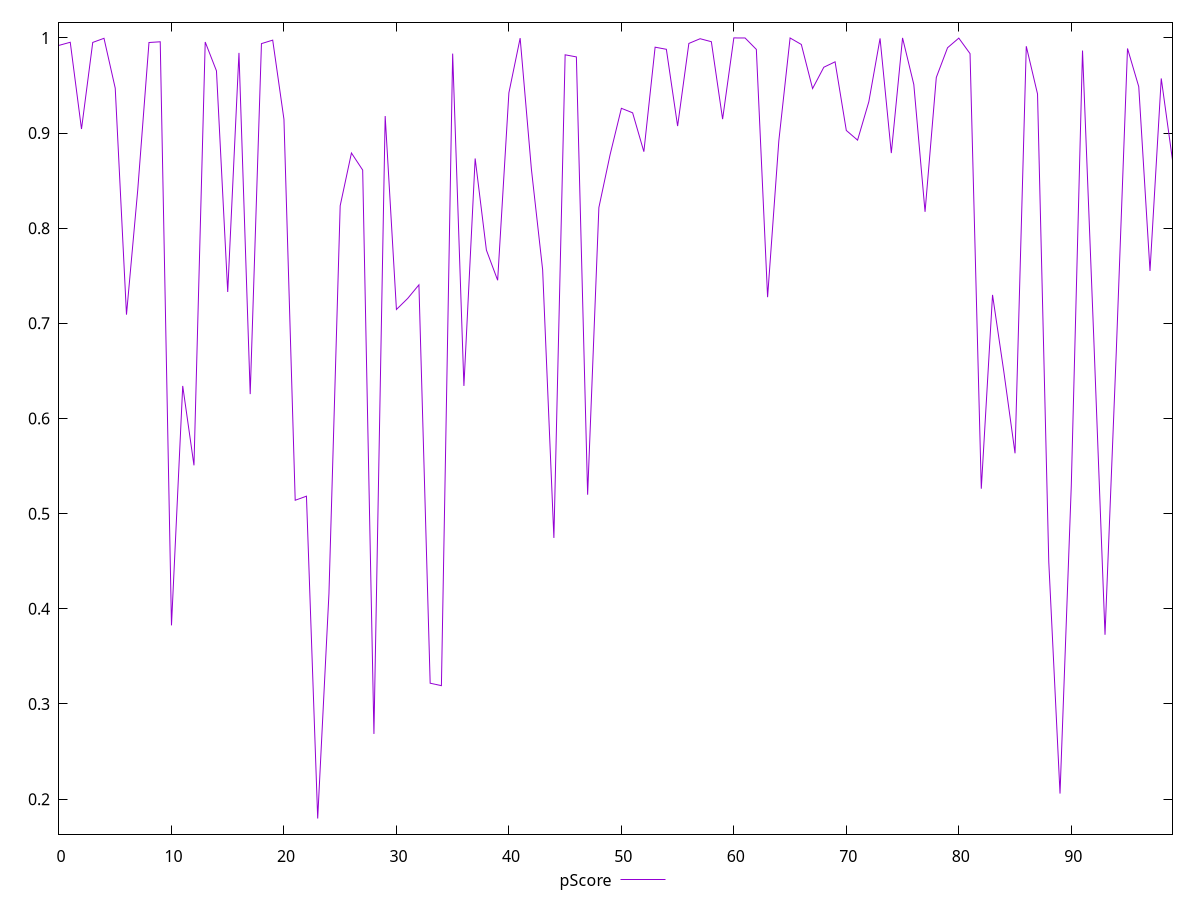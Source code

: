 reset

$pScore <<EOF
0 0.9921309666588205
1 0.995408258397868
2 0.9042138652938301
3 0.9952321537467347
4 0.9995595324171569
5 0.9471216089646723
6 0.7091431106522845
7 0.8400682221931516
8 0.9951423680088747
9 0.9959093519990316
10 0.38260554414044073
11 0.6342409530524826
12 0.5507960591261918
13 0.9956638549809942
14 0.9653261517305216
15 0.7330122421811829
16 0.9842700018228892
17 0.6256375543226376
18 0.9939721049854835
19 0.9976441759892585
20 0.9144159850101887
21 0.5141072221374757
22 0.5183863010710961
23 0.17964805832875563
24 0.41590050839333054
25 0.8236195971132285
26 0.8790300833009329
27 0.8611004934473991
28 0.2685788864654274
29 0.9178697206675318
30 0.7145964521252606
31 0.7261855140046114
32 0.7404853409299333
33 0.32184152513623293
34 0.31927330802515924
35 0.9834696065815434
36 0.6342409530524826
37 0.8732700171677366
38 0.7769829212233461
39 0.74529458134373
40 0.9422956176667109
41 0.9997590882791803
42 0.8620764268753489
43 0.7562622076581322
44 0.4744945623077701
45 0.9822221352419864
46 0.9800167541258271
47 0.5199186570991154
48 0.8216958913913784
49 0.8774244973034919
50 0.9259924053879527
51 0.921260472378276
52 0.8804159524974239
53 0.9902390588806388
54 0.9880122821986779
55 0.9073252563220249
56 0.9941792987860201
57 0.9991295324661467
58 0.9959889740348354
59 0.9146229704133781
60 0.9999703915906342
61 0.9998854547554081
62 0.9879039534953251
63 0.7275485179515555
64 0.8919452002658529
65 0.9999145395774396
66 0.9930929914683533
67 0.9467589377368393
68 0.9691584632270731
69 0.9748645723108981
70 0.9026959072338948
71 0.8925493085417195
72 0.9328354826926972
73 0.9994586360313951
74 0.8789512403724614
75 0.9999811587925356
76 0.9510391214074083
77 0.8171882776617283
78 0.9584171933230832
79 0.9896481543727518
80 0.9997590882791803
81 0.9834696065815434
82 0.526209520069427
83 0.7299142808227319
84 0.6495725442391906
85 0.563443342375183
86 0.9912188284592458
87 0.9410470661783878
88 0.4493476278966398
89 0.20585926458333043
90 0.5288783682958429
91 0.986701004225702
92 0.6846483747987134
93 0.37276047117193695
94 0.6697502926694435
95 0.9888772110279322
96 0.9487273973731976
97 0.7550684495645001
98 0.9573983385296938
99 0.8715238666543028
EOF

set key outside below
set xrange [0:99]
set yrange [0.16324139631948004:1.0163878208018111]
set trange [0.16324139631948004:1.0163878208018111]
set terminal svg size 640, 500 enhanced background rgb 'white'
set output "report_00015_2021-02-09T16-11-33.973Z/total-blocking-time/samples/pages+cached+noadtech+nomedia/pScore/values.svg"

plot $pScore title "pScore" with line

reset
